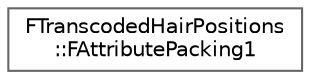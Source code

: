 digraph "Graphical Class Hierarchy"
{
 // INTERACTIVE_SVG=YES
 // LATEX_PDF_SIZE
  bgcolor="transparent";
  edge [fontname=Helvetica,fontsize=10,labelfontname=Helvetica,labelfontsize=10];
  node [fontname=Helvetica,fontsize=10,shape=box,height=0.2,width=0.4];
  rankdir="LR";
  Node0 [id="Node000000",label="FTranscodedHairPositions\l::FAttributePacking1",height=0.2,width=0.4,color="grey40", fillcolor="white", style="filled",URL="$dc/dd6/structFTranscodedHairPositions_1_1FAttributePacking1.html",tooltip=" "];
}

